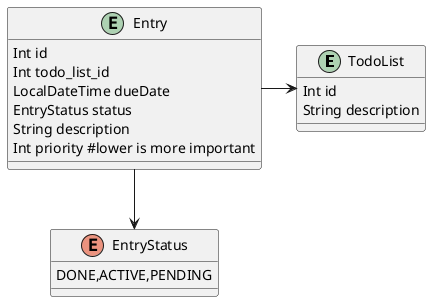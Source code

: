@startuml
entity TodoList{
    Int id
    String description
}

entity Entry{
    Int id
    Int todo_list_id
    LocalDateTime dueDate
    EntryStatus status
    String description
    Int priority #lower is more important
}

enum EntryStatus {
    DONE,ACTIVE,PENDING
}

Entry-down->EntryStatus
Entry->TodoList
@enduml
